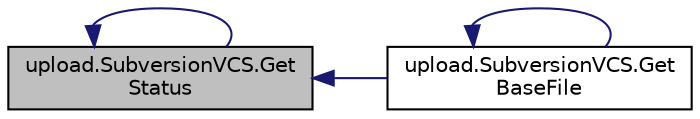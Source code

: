 digraph "upload.SubversionVCS.GetStatus"
{
  edge [fontname="Helvetica",fontsize="10",labelfontname="Helvetica",labelfontsize="10"];
  node [fontname="Helvetica",fontsize="10",shape=record];
  rankdir="LR";
  Node64 [label="upload.SubversionVCS.Get\lStatus",height=0.2,width=0.4,color="black", fillcolor="grey75", style="filled", fontcolor="black"];
  Node64 -> Node65 [dir="back",color="midnightblue",fontsize="10",style="solid",fontname="Helvetica"];
  Node65 [label="upload.SubversionVCS.Get\lBaseFile",height=0.2,width=0.4,color="black", fillcolor="white", style="filled",URL="$df/d5b/classupload_1_1_subversion_v_c_s.html#a29dec4941de0824734d6842a2f33ffc3"];
  Node65 -> Node65 [dir="back",color="midnightblue",fontsize="10",style="solid",fontname="Helvetica"];
  Node64 -> Node64 [dir="back",color="midnightblue",fontsize="10",style="solid",fontname="Helvetica"];
}
